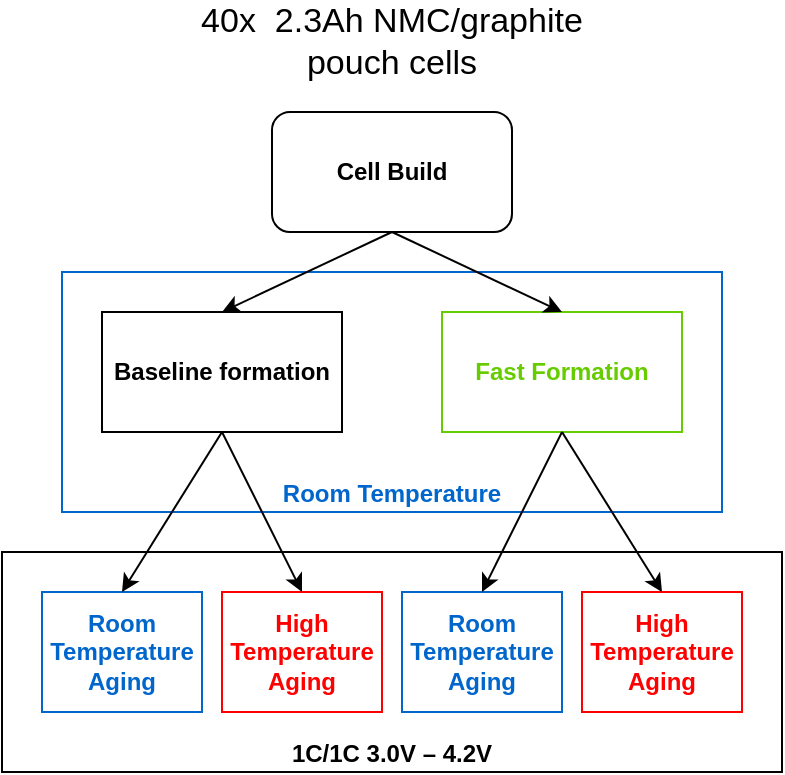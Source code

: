 <mxfile version="20.2.0" type="google"><diagram id="3Uy9xJbBRZWu8zAtAS1u" name="Page-1"><mxGraphModel grid="1" page="1" gridSize="10" guides="1" tooltips="1" connect="1" arrows="1" fold="1" pageScale="1" pageWidth="1169" pageHeight="1654" math="0" shadow="0"><root><mxCell id="0"/><mxCell id="1" parent="0"/><mxCell id="k7MhNDCWu_pioIpZJfFO-20" value="&lt;div style=&quot;text-align: start;&quot;&gt;&lt;span style=&quot;background-color: initial;&quot;&gt;1C/1C 3.0V &lt;/span&gt;&lt;span style=&quot;background-color: initial;&quot;&gt;– 4.2V&lt;/span&gt;&lt;/div&gt;" style="rounded=0;whiteSpace=wrap;html=1;align=center;verticalAlign=bottom;fontColor=#000000;strokeColor=#000000;fontStyle=1" vertex="1" parent="1"><mxGeometry x="-10" y="420" width="390" height="110" as="geometry"/></mxCell><mxCell id="k7MhNDCWu_pioIpZJfFO-5" value="Room Temperature" style="rounded=0;whiteSpace=wrap;html=1;align=center;verticalAlign=bottom;fontColor=#0066CC;strokeColor=#0066CC;fontStyle=1" vertex="1" parent="1"><mxGeometry x="20" y="280" width="330" height="120" as="geometry"/></mxCell><mxCell id="k7MhNDCWu_pioIpZJfFO-1" value="Cell Build" style="rounded=1;whiteSpace=wrap;html=1;fontStyle=1" vertex="1" parent="1"><mxGeometry x="125" y="200" width="120" height="60" as="geometry"/></mxCell><mxCell id="k7MhNDCWu_pioIpZJfFO-2" value="&lt;span style=&quot;font-weight: normal;&quot;&gt;&lt;font style=&quot;font-size: 17px;&quot;&gt;40x&amp;nbsp; 2.3Ah NMC/graphite pouch cells&lt;/font&gt;&lt;/span&gt;" style="text;html=1;strokeColor=none;fillColor=none;align=center;verticalAlign=middle;whiteSpace=wrap;rounded=0;fontStyle=1;fontSize=14;" vertex="1" parent="1"><mxGeometry x="85" y="150" width="200" height="30" as="geometry"/></mxCell><mxCell id="k7MhNDCWu_pioIpZJfFO-3" value="Baseline formation" style="rounded=0;whiteSpace=wrap;html=1;fontStyle=1" vertex="1" parent="1"><mxGeometry x="40" y="300" width="120" height="60" as="geometry"/></mxCell><mxCell id="k7MhNDCWu_pioIpZJfFO-4" value="Fast Formation" style="rounded=0;whiteSpace=wrap;html=1;fontColor=#66CC00;strokeColor=#66CC00;fontStyle=1" vertex="1" parent="1"><mxGeometry x="210" y="300" width="120" height="60" as="geometry"/></mxCell><mxCell id="k7MhNDCWu_pioIpZJfFO-7" value="Room Temperature Aging" style="rounded=0;whiteSpace=wrap;html=1;fontColor=#0066CC;strokeColor=#0066CC;fontStyle=1" vertex="1" parent="1"><mxGeometry x="10" y="440" width="80" height="60" as="geometry"/></mxCell><mxCell id="k7MhNDCWu_pioIpZJfFO-8" value="High Temperature Aging" style="rounded=0;whiteSpace=wrap;html=1;strokeColor=#FF0000;fontColor=#FF0000;fontStyle=1" vertex="1" parent="1"><mxGeometry x="100" y="440" width="80" height="60" as="geometry"/></mxCell><mxCell id="k7MhNDCWu_pioIpZJfFO-12" value="" style="endArrow=classic;html=1;rounded=0;exitX=0.5;exitY=1;exitDx=0;exitDy=0;entryX=0.5;entryY=0;entryDx=0;entryDy=0;fontStyle=1" edge="1" parent="1" source="k7MhNDCWu_pioIpZJfFO-1" target="k7MhNDCWu_pioIpZJfFO-3"><mxGeometry width="50" height="50" relative="1" as="geometry"><mxPoint x="120" y="360" as="sourcePoint"/><mxPoint x="170" y="310" as="targetPoint"/></mxGeometry></mxCell><mxCell id="k7MhNDCWu_pioIpZJfFO-13" value="" style="endArrow=classic;html=1;rounded=0;exitX=0.5;exitY=1;exitDx=0;exitDy=0;entryX=0.5;entryY=0;entryDx=0;entryDy=0;fontStyle=1" edge="1" parent="1" source="k7MhNDCWu_pioIpZJfFO-1" target="k7MhNDCWu_pioIpZJfFO-4"><mxGeometry width="50" height="50" relative="1" as="geometry"><mxPoint x="195" y="270" as="sourcePoint"/><mxPoint x="120" y="310" as="targetPoint"/></mxGeometry></mxCell><mxCell id="k7MhNDCWu_pioIpZJfFO-14" value="Room Temperature Aging" style="rounded=0;whiteSpace=wrap;html=1;fontColor=#0066CC;strokeColor=#0066CC;fontStyle=1" vertex="1" parent="1"><mxGeometry x="190" y="440" width="80" height="60" as="geometry"/></mxCell><mxCell id="k7MhNDCWu_pioIpZJfFO-15" value="High Temperature Aging" style="rounded=0;whiteSpace=wrap;html=1;strokeColor=#FF0000;fontColor=#FF0000;fontStyle=1" vertex="1" parent="1"><mxGeometry x="280" y="440" width="80" height="60" as="geometry"/></mxCell><mxCell id="k7MhNDCWu_pioIpZJfFO-16" value="" style="endArrow=classic;html=1;rounded=0;exitX=0.5;exitY=1;exitDx=0;exitDy=0;entryX=0.5;entryY=0;entryDx=0;entryDy=0;fontStyle=1" edge="1" parent="1" source="k7MhNDCWu_pioIpZJfFO-3" target="k7MhNDCWu_pioIpZJfFO-7"><mxGeometry width="50" height="50" relative="1" as="geometry"><mxPoint x="87.5" y="370" as="sourcePoint"/><mxPoint x="12.5" y="410" as="targetPoint"/></mxGeometry></mxCell><mxCell id="k7MhNDCWu_pioIpZJfFO-17" value="" style="endArrow=classic;html=1;rounded=0;entryX=0.5;entryY=0;entryDx=0;entryDy=0;fontStyle=1;exitX=0.5;exitY=1;exitDx=0;exitDy=0;" edge="1" parent="1" source="k7MhNDCWu_pioIpZJfFO-3" target="k7MhNDCWu_pioIpZJfFO-8"><mxGeometry width="50" height="50" relative="1" as="geometry"><mxPoint x="110" y="360" as="sourcePoint"/><mxPoint x="60" y="450" as="targetPoint"/></mxGeometry></mxCell><mxCell id="k7MhNDCWu_pioIpZJfFO-18" value="" style="endArrow=classic;html=1;rounded=0;exitX=0.5;exitY=1;exitDx=0;exitDy=0;entryX=0.5;entryY=0;entryDx=0;entryDy=0;fontStyle=1" edge="1" parent="1" source="k7MhNDCWu_pioIpZJfFO-4" target="k7MhNDCWu_pioIpZJfFO-14"><mxGeometry width="50" height="50" relative="1" as="geometry"><mxPoint x="120" y="370" as="sourcePoint"/><mxPoint x="60" y="450" as="targetPoint"/></mxGeometry></mxCell><mxCell id="k7MhNDCWu_pioIpZJfFO-19" value="" style="endArrow=classic;html=1;rounded=0;exitX=0.5;exitY=1;exitDx=0;exitDy=0;entryX=0.5;entryY=0;entryDx=0;entryDy=0;fontStyle=1" edge="1" parent="1" source="k7MhNDCWu_pioIpZJfFO-4" target="k7MhNDCWu_pioIpZJfFO-15"><mxGeometry width="50" height="50" relative="1" as="geometry"><mxPoint x="270" y="370" as="sourcePoint"/><mxPoint x="240" y="450" as="targetPoint"/></mxGeometry></mxCell></root></mxGraphModel></diagram></mxfile>